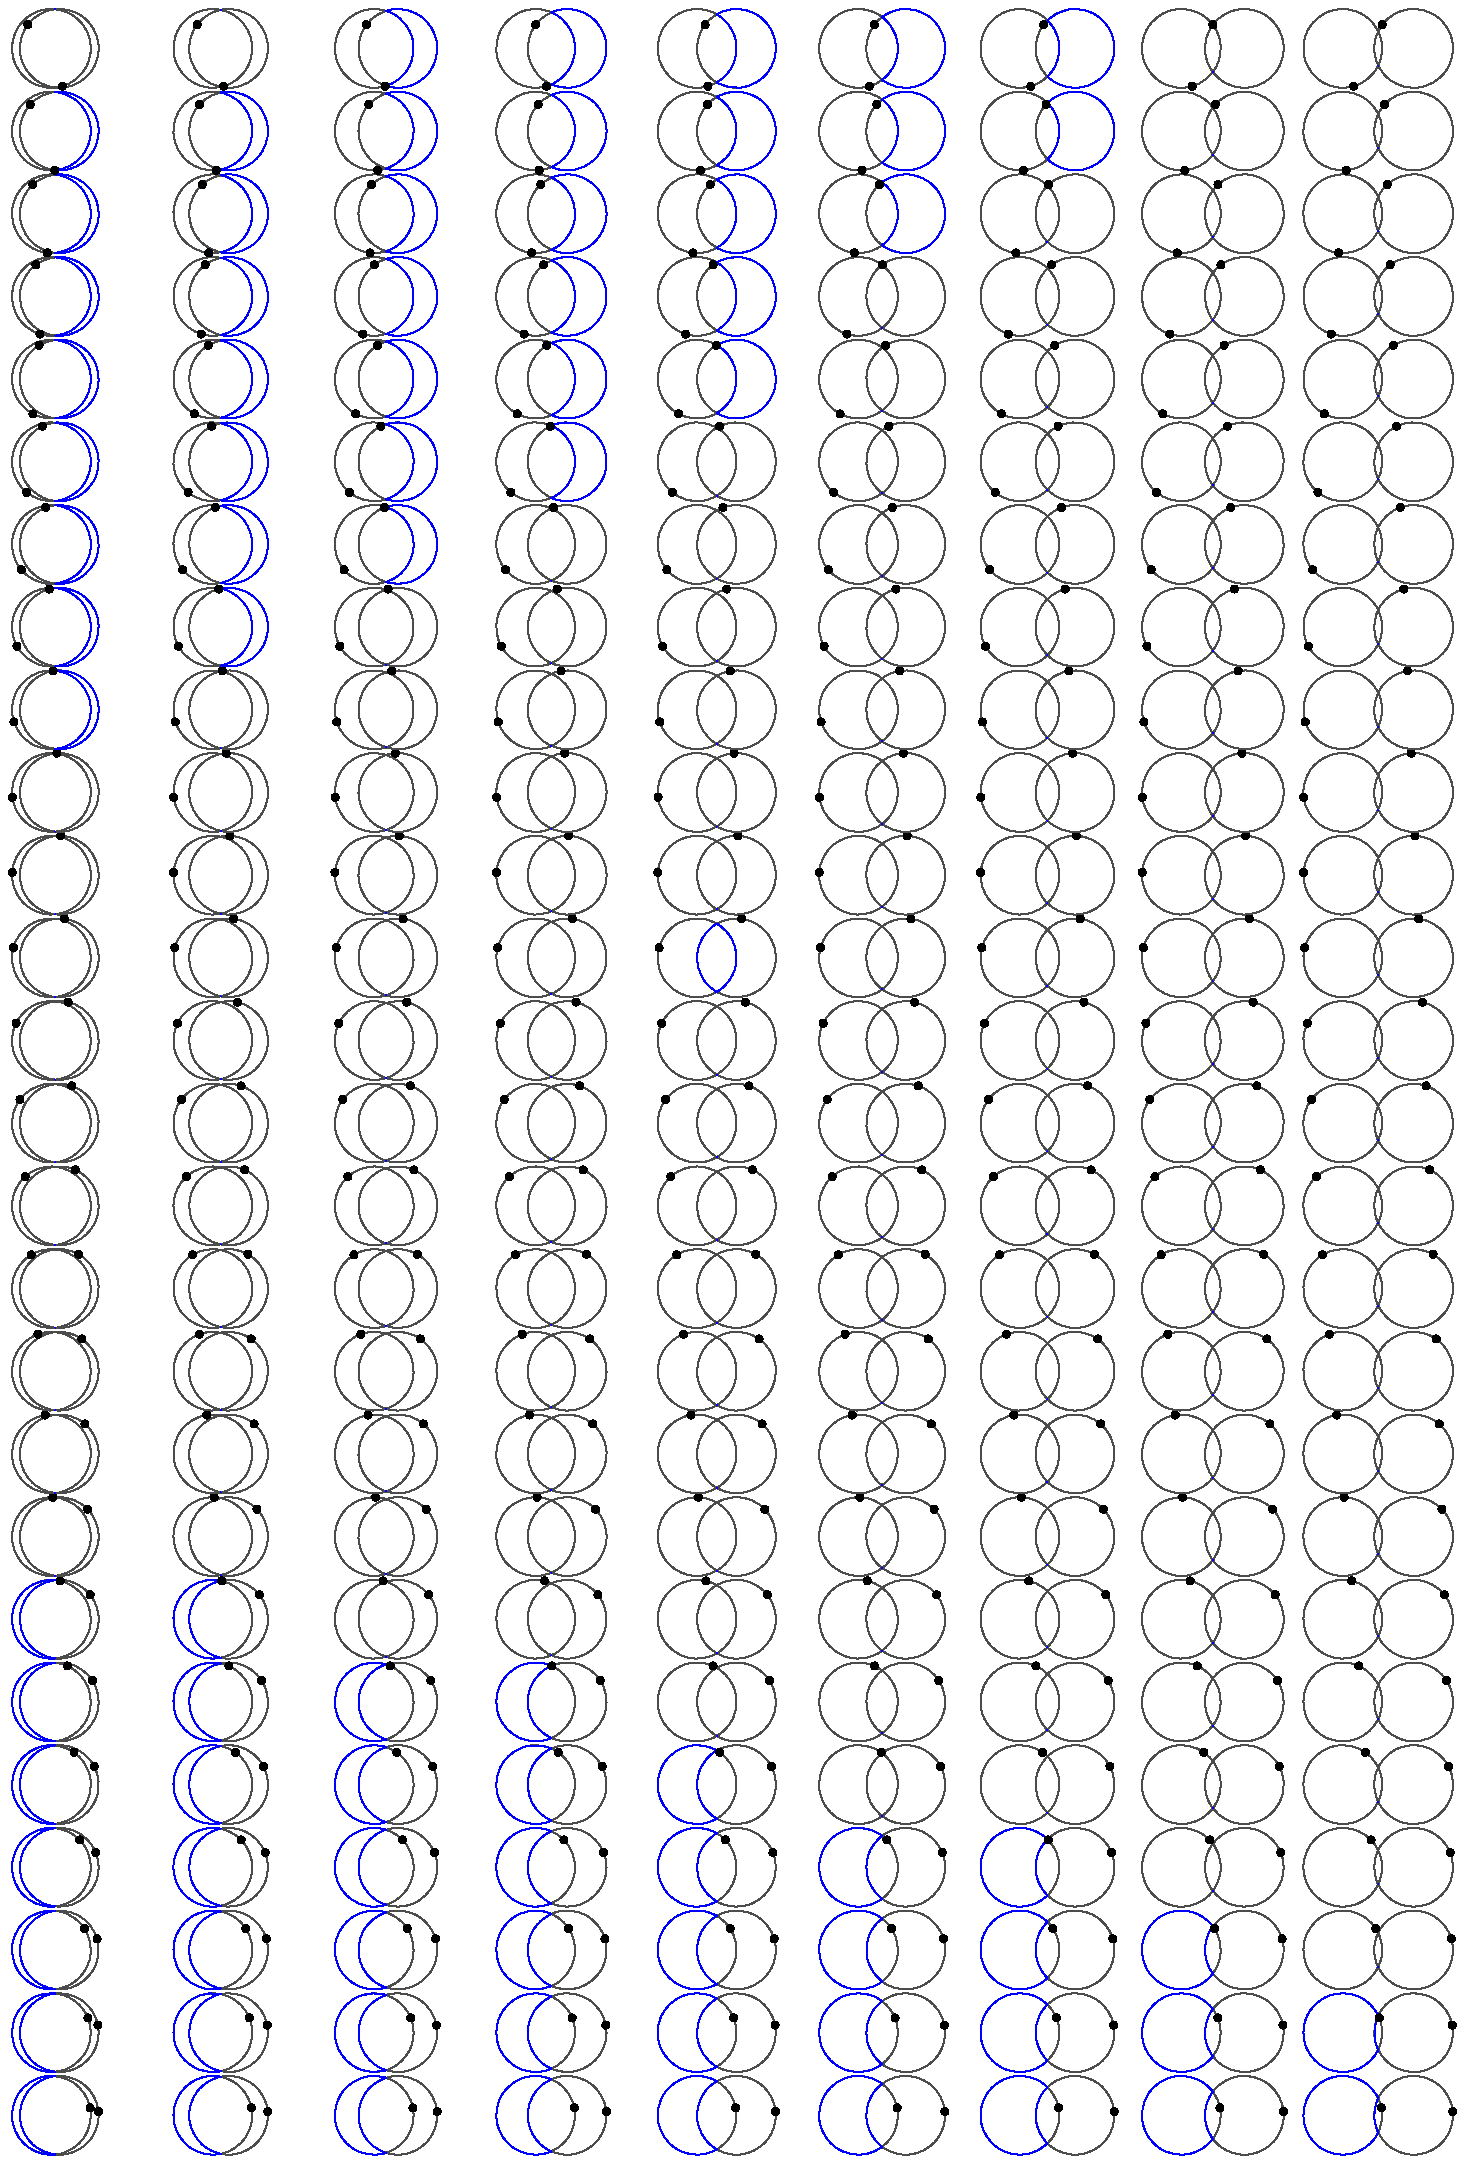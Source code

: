 % buildcyclebug.mp
% L. Nobre G.
% 2006

beginfig(1);
  numeric squaregridstep, i, j, rotationanglestep, u, nx, ny;
  numeric rotationangle, horishift; 
  path leftcirc, righcirc, basecirc;
  pen markpen;
  pair shiftvect;
  markpen = pencircle scaled 3pt;
  u = 10mm;
  squaregridstep = 2.1u;
  rotationanglestep = 5.5;
  
  nx = floor( 21cm / ( squaregridstep+1 ) );
  ny = 2*floor( 29cm / ( squaregridstep+1 ) );
  basecirc = fullcircle scaled u; 
  for i=1 upto nx:
    horishift := (i/nx)*0.45u;
    for j=1 upto ny:
      rotationangle := j*rotationanglestep;
      shiftvect := squaregridstep*(i,0.5*j);
      leftcirc := basecirc rotated (2*rotationangle)
                           shifted ( shiftvect+horishift*left ); 
      righcirc := basecirc rotated rotationangle
                           shifted ( shiftvect+horishift*right );
      draw leftcirc withcolor 0.3white;
      draw righcirc withcolor 0.3white;
      draw buildcycle( leftcirc, reverse righcirc ) withcolor blue;
      draw point 0 of leftcirc withpen markpen;
      draw point 0 of righcirc withpen markpen;
    endfor;
  endfor;
endfig;

beginfig(2);
  path a, b, c;
  a = (159.49368,290.7048)..controls (159.29092,291.94003)
  and (158.9775,293.15451)
  ..(158.55756,294.33372)..controls (158.13393,295.5233)
  and (157.60364,296.6721)
  ..(156.97446,297.76695)..controls (156.33871,298.87321)
  and (155.6046,299.9199)
  ..(154.78215,300.89539)..controls (153.9502,301.88214)
  and (153.03125,302.79204)
  ..(152.03786,303.61603)..controls (151.0325,304.44995)
  and (149.95486,305.19261)
  ..(148.81863,305.83694)..controls (147.66982,306.48843)
  and (146.46558,307.03687)
  ..(145.22061,307.47765)..controls (143.96362,307.92268)
  and (142.66995,308.25626)
  ..(141.3548,308.47633)..controls (140.03023,308.698)
  and (138.68887,308.8037)
  ..(137.34593,308.79295)..controls (135.99751,308.78217)
  and (134.65259,308.65404)
  ..(133.32639,308.40996)..controls (131.99881,308.16563)
  and (130.69505,307.80605)
  ..(129.43005,307.33498)..controls (128.16791,306.86497)
  and (126.94911,306.28574)
  ..(125.78854,305.60234)..controls (124.63374,304.92235)
  and (123.5411,304.14188)
  ..(122.5243,303.26889)..controls (121.51508,302.4024)
  and (120.58455,301.44818)
  ..(119.74568,300.41588)..controls (118.91405,299.39249)
  and (118.17587,298.29651)
  ..(117.54193,297.1402)..controls (116.91396,295.99477)
  and (116.39084,294.79483)
  ..(115.98134,293.55438)..controls (115.57558,292.32524)
  and (115.28311,291.06154)
  ..(115.10854,289.77898)..controls (114.93536,288.5067)
  and (114.87895,287.22122)
  ..(114.94107,285.93872)..controls (115.0028,284.66422)
  and (115.18134,283.39806)
  ..(115.47398,282.15607)..controls (115.76532,280.91968)
  and (116.16852,279.71237)
  ..(116.67828,278.54889)..controls (117.18674,277.38843)
  and (117.79907,276.27635)
  ..(118.50629,275.22514)..controls (119.21288,274.17487)
  and (120.01135,273.18947)
  ..(120.89124,272.27943)..controls (121.77103,271.3695)
  and (122.72879,270.53844)
  ..(123.75226,269.79378)..controls (124.77632,269.04868)
  and (125.86238,268.39284)
  ..(126.9978,267.83188)..controls (128.13411,267.27048)
  and (129.3158,266.80612)
  ..(130.52983,266.44218)..controls (131.74399,266.07822)
  and (132.98631,265.81592)
  ..(134.24382,265.65674)..controls (135.50044,265.49768)
  and (136.76797,265.44212)
  ..(138.03372,265.49004)..controls (139.29755,265.53787)
  and (140.55539,265.68869)
  ..(141.79463,265.94131)..controls (143.03053,266.19325)
  and (144.24384,266.54561)
  ..(145.42241,266.99493)..controls (146.59683,267.44267)
  and (147.73291,267.98524)
  ..(148.81863,268.61847)..controls (149.90009,269.24919)
  and (150.9279,269.96771)
  ..(151.89061,270.76805)..controls (152.8493,271.56505)
  and (153.74008,272.44041)
  ..(154.5525,273.38608)..controls (155.36205,274.32838)
  and (156.09094,275.33714)
  ..(156.72955,276.40274)..controls (157.36655,277.46562)
  and (157.91138,278.58112)
  ..(158.35652,279.73755)..controls (158.8012,280.89273)
  and (159.14471,282.08438)
  ..(159.38153,283.29933)..controls (159.6187,284.51605)
  and (159.74791,285.75134)
  ..(159.7672,286.99081)..controls (159.78654,288.23448)
  and (159.69516,289.47742)
  ..cycle;
  b = (164.69388,283.76816)..controls (164.45602,285.2755) 
  and (164.0816,286.75807)
  ..(163.57579,288.19778)..controls (163.06467,289.6526) 
  and (162.42154,291.05757)
  ..(161.65623,292.39624)..controls (160.8809,293.75246) 
  and (159.9834,295.03499)
  ..(158.97679,296.22963)..controls (157.95538,297.44182) 
  and (156.82588,298.55852)
  ..(155.6046,299.56902)..controls (154.36432,300.59523) 
  and (153.03438,301.50781)
  ..(151.63235,302.29881)..controls (150.2098,303.1014) 
  and (148.71864,303.77567)
  ..(147.17755,304.31679)..controls (145.61667,304.86487) 
  and (144.01057,305.27425)
  ..(142.37828,305.54321)..controls (140.73018,305.81479) 
  and (139.06157,305.9422)
  ..(137.39133,305.92545)..controls (135.71124,305.9086) 
  and (134.03581,305.74596)
  ..(132.38377,305.43983)..controls (130.7291,305.13322) 
  and (129.1041,304.68382)
  ..(127.52728,304.09592)..controls (125.95447,303.5095) 
  and (124.43553,302.7875)
  ..(122.98894,301.93604)..controls (121.55147,301.08994) 
  and (120.191,300.11926)
  ..(118.92514,299.03305)..controls (117.6715,297.95732) 
  and (116.51561,296.77249)
  ..(115.47398,295.49034)..controls (114.44432,294.22292) 
  and (113.53049,292.86551)
  ..(112.74724,291.43265)..controls (111.97365,290.01747) 
  and (111.3307,288.5346)
  ..(110.82997,287.0015)..controls (110.33537,285.48715) 
  and (109.98169,283.9303)
  ..(109.77559,282.35062)..controls (109.5717,280.78786) 
  and (109.51315,279.20952)
  ..(109.6024,277.63603)..controls (109.69093,276.07535) 
  and (109.9245,274.52629)
  ..(110.29973,273.0088)..controls (110.67278,271.50015) 
  and (111.18423,270.02914)
  ..(111.82713,268.61427)..controls (112.46806,267.20374) 
  and (113.23691,265.855)
  ..(114.12129,264.5829)..controls (115.0049,263.31194) 
  and (116.0003,262.12254)
  ..(117.09409,261.02722)..controls (118.18842,259.93134) 
  and (119.37697,258.93388)
  ..(120.64404,258.04337)..controls (121.91309,257.15147) 
  and (123.25624,256.37012)
  ..(124.65749,255.70496)..controls (126.06084,255.03879) 
  and (127.51752,254.49147)
  ..(129.01158,254.06616)..controls (130.50682,253.64052) 
  and (132.03445,253.3385)
  ..(133.57892,253.16093)..controls (135.1232,252.9834) 
  and (136.6793,252.93085)
  ..(138.23209,253.003)..controls (139.78247,253.07506) 
  and (141.32457,253.27116)
  ..(142.84367,253.58932)..controls (144.35844,253.90657) 
  and (145.84552,254.34416)
  ..(147.29047,254.89853)..controls (148.72931,255.45056) 
  and (150.1218,256.11664)
  ..(151.45383,256.89171)..controls (152.77919,257.66292) 
  and (154.0404,258.53955)
  ..(155.22351,259.51508)..controls (156.4003,260.4854) 
  and (157.49585,261.55034)
  ..(158.4969,262.70111)..controls (159.49316,263.84637) 
  and (160.39235,265.07266)
  ..(161.18283,266.36856)..controls (161.97006,267.65913) 
  and (162.64664,269.01411)
  ..(163.20195,270.42015)..controls (163.75612,271.82329) 
  and (164.18744,273.27196)
  ..(164.48865,274.75021)..controls (164.7901,276.22968) 
  and (164.96005,277.73294)
  ..(164.99524,279.2424)..controls (165.03055,280.75697) 
  and (164.93001,282.27168)
  ..cycle;
  draw a;
  draw b;
  c = buildcycle( b, a );
  show c;
  draw c withcolor green;

  pair sh, si;
  numeric sc;
  sh = (-150,-285);
  si = (-150,-290);
  sc = 10;
  draw a shifted sh scaled sc;
  draw b shifted si scaled sc;
  c := buildcycle( a shifted sh scaled sc, b shifted si scaled sc );
  draw c withcolor green;
endfig;

end.

